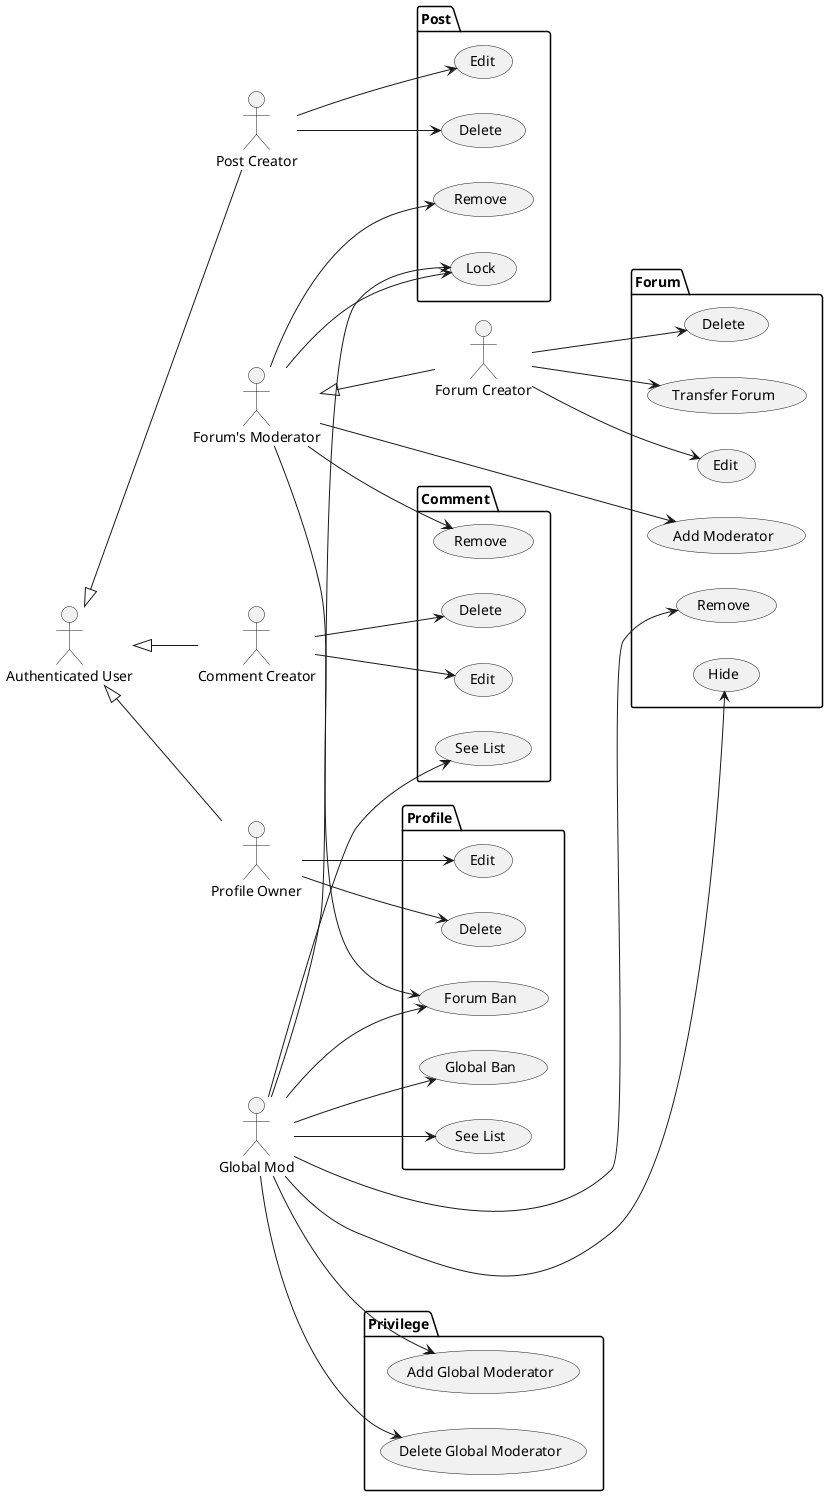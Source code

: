 @startuml

left to right direction
:Authenticated User: as auth
:Forum's Moderator: as forum_mod
:Global Mod: as global_mod
:Profile Owner: as profile_owner
:Forum Creator: as forum_owner
:Post Creator: as post_owner
:Comment Creator: as comment_owner

package Profile {
  (Edit) as pre
  (Delete) as prd
  (Forum Ban) as prfb
  (Global Ban) as prgb
  (See List) as prsl
}

package Forum {
  (Edit) as fe
  (Delete) as fd
  (Add Moderator) as fam
  (Transfer Forum) as ftf
  (Remove) as fr
  (Hide) as fh
}

package Post {
  (Edit) as pe
  (Delete) as pd
  (Lock) as pl
  (Remove) as pr
}

package Comment {
  (See List) as csl
  (Edit) as ce
  (Delete) as cd
  (Remove) as cr
}

package Privilege {
  (Add Global Moderator) as pagm
  (Delete Global Moderator) as pdgm
}

' Relations
comment_owner --> cd
comment_owner --> ce
forum_mod --> fam
forum_mod --> pl
forum_mod --> prfb
forum_mod --> pr
forum_mod --> cr
forum_owner --> fd
forum_owner --> fe
forum_owner --> ftf
global_mod --> csl
global_mod --> pdgm
global_mod --> pagm
global_mod --> pl
global_mod --> prfb
global_mod --> prgb
global_mod --> prsl
global_mod --> fr
global_mod --> fh
post_owner --> pd
post_owner --> pe
profile_owner --> pre
profile_owner --> prd

' Inheritances
forum_mod <|-- forum_owner
auth <|-- post_owner
auth <|-- comment_owner
auth <|-- profile_owner
@enduml
